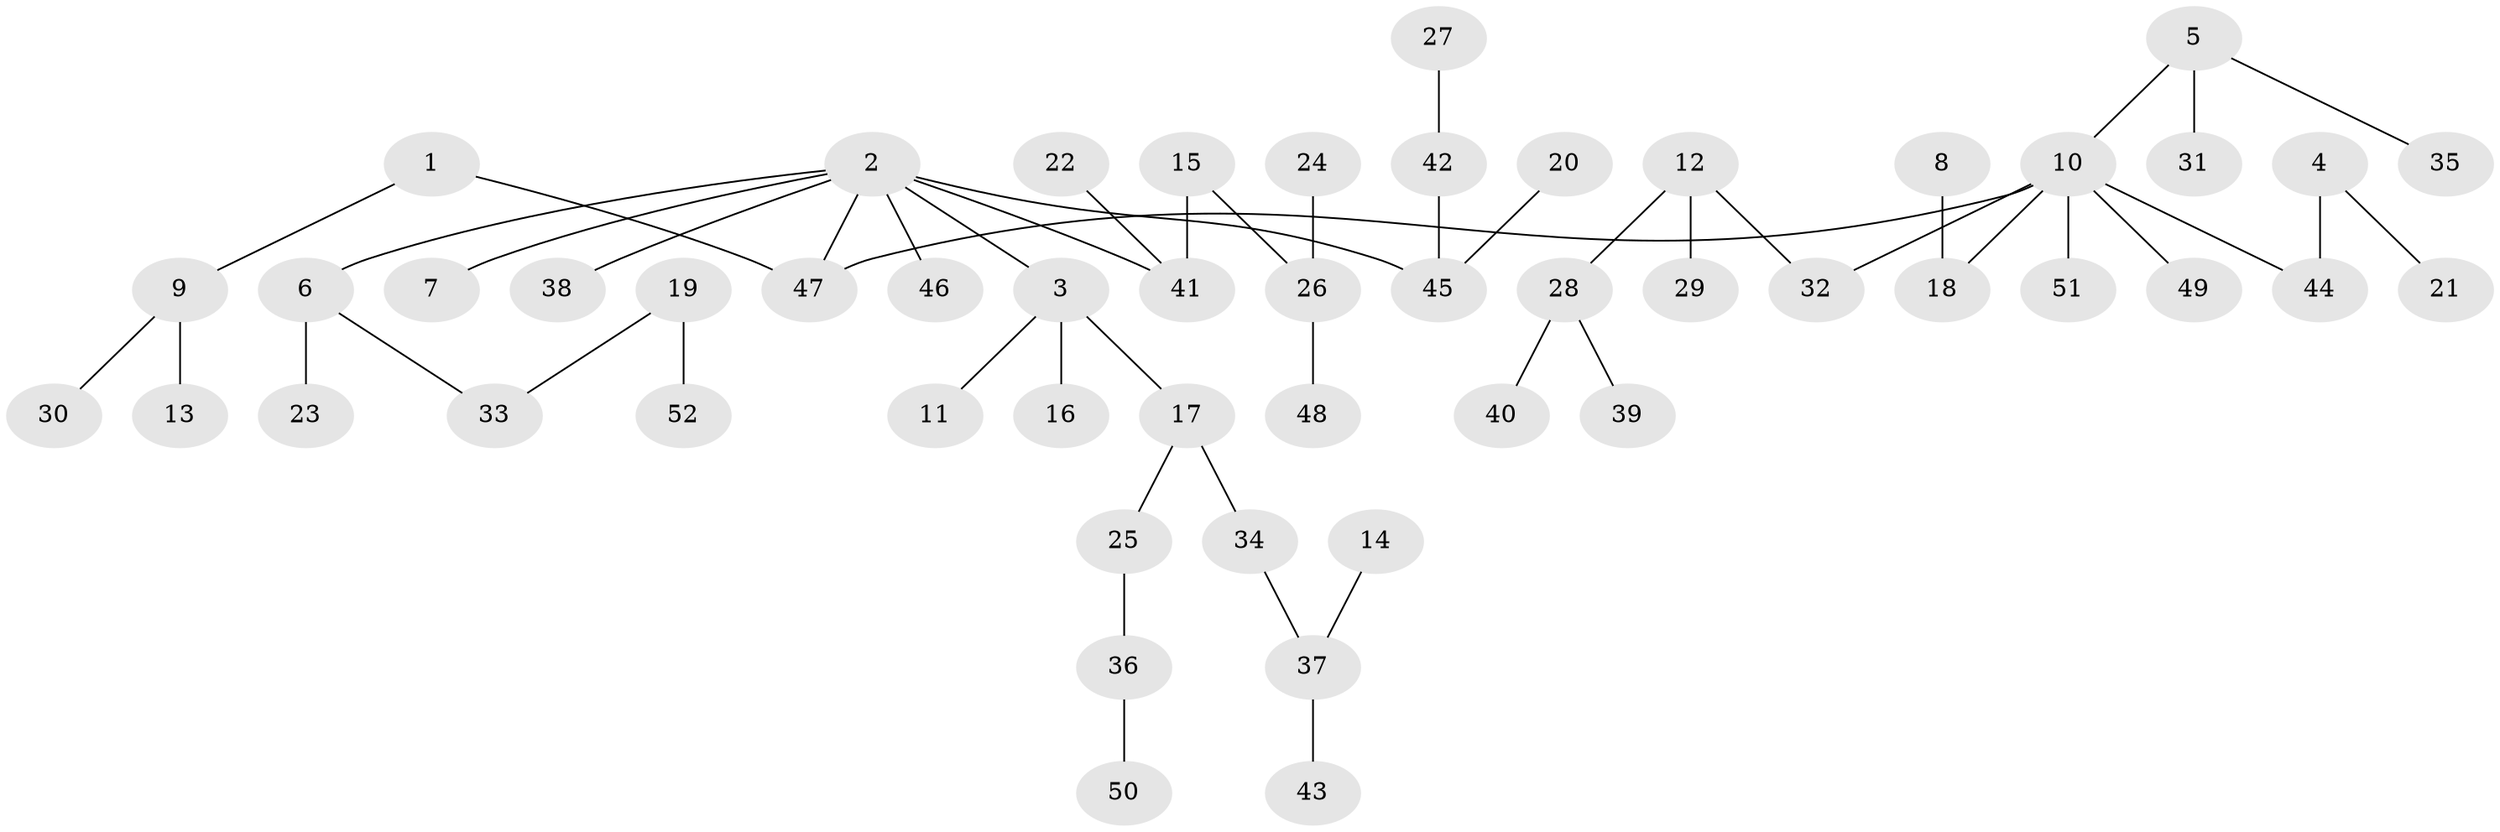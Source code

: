 // original degree distribution, {5: 0.028846153846153848, 2: 0.27884615384615385, 8: 0.009615384615384616, 4: 0.08653846153846154, 6: 0.009615384615384616, 3: 0.10576923076923077, 1: 0.4807692307692308}
// Generated by graph-tools (version 1.1) at 2025/02/03/09/25 03:02:18]
// undirected, 52 vertices, 51 edges
graph export_dot {
graph [start="1"]
  node [color=gray90,style=filled];
  1;
  2;
  3;
  4;
  5;
  6;
  7;
  8;
  9;
  10;
  11;
  12;
  13;
  14;
  15;
  16;
  17;
  18;
  19;
  20;
  21;
  22;
  23;
  24;
  25;
  26;
  27;
  28;
  29;
  30;
  31;
  32;
  33;
  34;
  35;
  36;
  37;
  38;
  39;
  40;
  41;
  42;
  43;
  44;
  45;
  46;
  47;
  48;
  49;
  50;
  51;
  52;
  1 -- 9 [weight=1.0];
  1 -- 47 [weight=1.0];
  2 -- 3 [weight=1.0];
  2 -- 6 [weight=1.0];
  2 -- 7 [weight=1.0];
  2 -- 38 [weight=1.0];
  2 -- 41 [weight=1.0];
  2 -- 45 [weight=1.0];
  2 -- 46 [weight=1.0];
  2 -- 47 [weight=1.0];
  3 -- 11 [weight=1.0];
  3 -- 16 [weight=1.0];
  3 -- 17 [weight=1.0];
  4 -- 21 [weight=1.0];
  4 -- 44 [weight=1.0];
  5 -- 10 [weight=1.0];
  5 -- 31 [weight=1.0];
  5 -- 35 [weight=1.0];
  6 -- 23 [weight=1.0];
  6 -- 33 [weight=1.0];
  8 -- 18 [weight=1.0];
  9 -- 13 [weight=1.0];
  9 -- 30 [weight=1.0];
  10 -- 18 [weight=1.0];
  10 -- 32 [weight=1.0];
  10 -- 44 [weight=1.0];
  10 -- 47 [weight=1.0];
  10 -- 49 [weight=1.0];
  10 -- 51 [weight=1.0];
  12 -- 28 [weight=1.0];
  12 -- 29 [weight=1.0];
  12 -- 32 [weight=1.0];
  14 -- 37 [weight=1.0];
  15 -- 26 [weight=1.0];
  15 -- 41 [weight=1.0];
  17 -- 25 [weight=1.0];
  17 -- 34 [weight=1.0];
  19 -- 33 [weight=1.0];
  19 -- 52 [weight=1.0];
  20 -- 45 [weight=1.0];
  22 -- 41 [weight=1.0];
  24 -- 26 [weight=1.0];
  25 -- 36 [weight=1.0];
  26 -- 48 [weight=1.0];
  27 -- 42 [weight=1.0];
  28 -- 39 [weight=1.0];
  28 -- 40 [weight=1.0];
  34 -- 37 [weight=1.0];
  36 -- 50 [weight=1.0];
  37 -- 43 [weight=1.0];
  42 -- 45 [weight=1.0];
}
